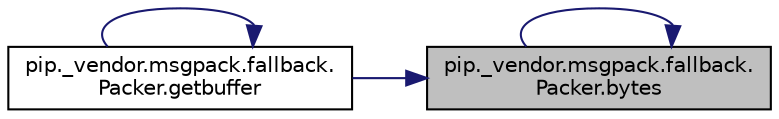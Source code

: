 digraph "pip._vendor.msgpack.fallback.Packer.bytes"
{
 // LATEX_PDF_SIZE
  edge [fontname="Helvetica",fontsize="10",labelfontname="Helvetica",labelfontsize="10"];
  node [fontname="Helvetica",fontsize="10",shape=record];
  rankdir="RL";
  Node1 [label="pip._vendor.msgpack.fallback.\lPacker.bytes",height=0.2,width=0.4,color="black", fillcolor="grey75", style="filled", fontcolor="black",tooltip=" "];
  Node1 -> Node1 [dir="back",color="midnightblue",fontsize="10",style="solid",fontname="Helvetica"];
  Node1 -> Node2 [dir="back",color="midnightblue",fontsize="10",style="solid",fontname="Helvetica"];
  Node2 [label="pip._vendor.msgpack.fallback.\lPacker.getbuffer",height=0.2,width=0.4,color="black", fillcolor="white", style="filled",URL="$d8/da6/classpip_1_1__vendor_1_1msgpack_1_1fallback_1_1_packer.html#a92863e8de2789cdfbc5a9b84b9f55ed3",tooltip=" "];
  Node2 -> Node2 [dir="back",color="midnightblue",fontsize="10",style="solid",fontname="Helvetica"];
}

